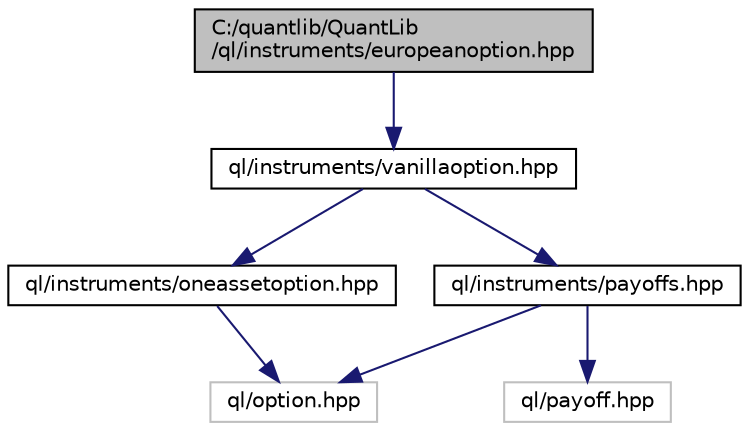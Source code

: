 digraph "C:/quantlib/QuantLib/ql/instruments/europeanoption.hpp"
{
  edge [fontname="Helvetica",fontsize="10",labelfontname="Helvetica",labelfontsize="10"];
  node [fontname="Helvetica",fontsize="10",shape=record];
  Node1 [label="C:/quantlib/QuantLib\l/ql/instruments/europeanoption.hpp",height=0.2,width=0.4,color="black", fillcolor="grey75", style="filled", fontcolor="black"];
  Node1 -> Node2 [color="midnightblue",fontsize="10",style="solid"];
  Node2 [label="ql/instruments/vanillaoption.hpp",height=0.2,width=0.4,color="black", fillcolor="white", style="filled",URL="$vanillaoption_8hpp.html",tooltip="Vanilla option on a single asset. "];
  Node2 -> Node3 [color="midnightblue",fontsize="10",style="solid"];
  Node3 [label="ql/instruments/oneassetoption.hpp",height=0.2,width=0.4,color="black", fillcolor="white", style="filled",URL="$oneassetoption_8hpp.html",tooltip="Option on a single asset. "];
  Node3 -> Node4 [color="midnightblue",fontsize="10",style="solid"];
  Node4 [label="ql/option.hpp",height=0.2,width=0.4,color="grey75", fillcolor="white", style="filled"];
  Node2 -> Node5 [color="midnightblue",fontsize="10",style="solid"];
  Node5 [label="ql/instruments/payoffs.hpp",height=0.2,width=0.4,color="black", fillcolor="white", style="filled",URL="$payoffs_8hpp.html",tooltip="Payoffs for various options. "];
  Node5 -> Node4 [color="midnightblue",fontsize="10",style="solid"];
  Node5 -> Node6 [color="midnightblue",fontsize="10",style="solid"];
  Node6 [label="ql/payoff.hpp",height=0.2,width=0.4,color="grey75", fillcolor="white", style="filled"];
}
